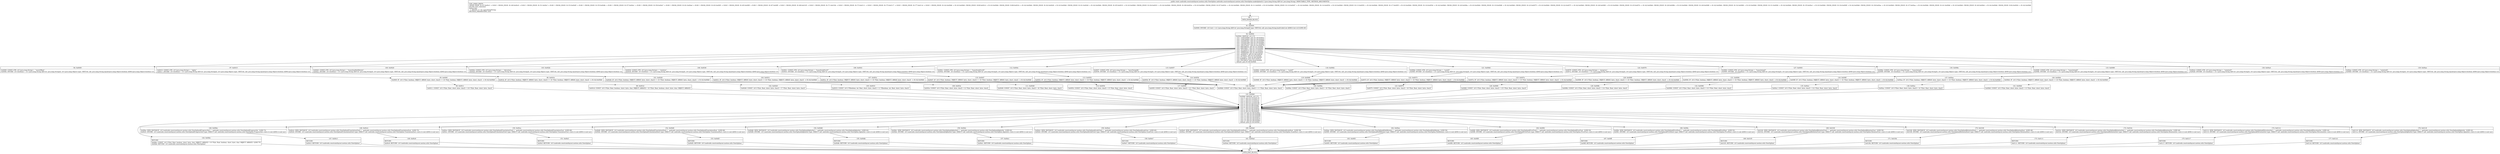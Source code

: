 digraph "CFG forandroidx.constraintlayout.motion.utils.ViewSpline.makeSpline(Ljava\/lang\/String;)Landroidx\/constraintlayout\/motion\/utils\/ViewSpline;" {
Node_89 [shape=record,label="{89\:\ ?|MTH_ENTER_BLOCK\l}"];
Node_91 [shape=record,label="{91\:\ 0x0000|0x0000: INVOKE  (r0 I:int) = (r1 I:java.lang.String A[D('str' java.lang.String)]) type: VIRTUAL call: java.lang.String.hashCode():int A[MD:():int (c)] (LINE:40)\l}"];
Node_92 [shape=record,label="{92\:\ 0x0004|0x0004: SWITCH  (r0 I:??)\l case \-1249320806: goto B:139:0x00ae\l case \-1249320805: goto B:136:0x00a4\l case \-1225497657: goto B:133:0x0099\l case \-1225497656: goto B:130:0x008e\l case \-1225497655: goto B:127:0x0083\l case \-1001078227: goto B:124:0x0078\l case \-908189618: goto B:121:0x006d\l case \-908189617: goto B:118:0x0062\l case \-797520672: goto B:115:0x0057\l case \-760884510: goto B:112:0x004c\l case \-760884509: goto B:109:0x0041\l case \-40300674: goto B:106:0x0036\l case \-4379043: goto B:103:0x002b\l case 37232917: goto B:100:0x0020\l case 92909918: goto B:97:0x0015\l case 156108012: goto B:94:0x0009\l default: goto B:142:0x00b8 \l}"];
Node_94 [shape=record,label="{94\:\ 0x0009|0x0009: CONST_STR  (r0 I:java.lang.String) =  \"waveOffset\" \l0x000b: INVOKE  (r0 I:boolean) = (r1 I:java.lang.String A[D('str' java.lang.String)]), (r0 I:java.lang.Object) type: VIRTUAL call: java.lang.String.equals(java.lang.Object):boolean A[MD:(java.lang.Object):boolean (c)]\l}"];
Node_95 [shape=record,label="{95\:\ 0x000f|0x000f: IF  (r0 I:??[int, boolean, OBJECT, ARRAY, byte, short, char]) == (0 ??[int, boolean, OBJECT, ARRAY, byte, short, char])  \-\> B:142:0x00b8 \l}"];
Node_96 [shape=record,label="{96\:\ 0x0011|0x0011: CONST  (r0 I:??[int, float, short, byte, char]) = (10 ??[int, float, short, byte, char]) \l}"];
Node_143 [shape=record,label="{143\:\ 0x00b9|0x00b9: SWITCH  (r0 I:??)\l case 0: goto B:176:0x0118\l case 1: goto B:174:0x0112\l case 2: goto B:172:0x010c\l case 3: goto B:170:0x0106\l case 4: goto B:168:0x0100\l case 5: goto B:166:0x00fa\l case 6: goto B:164:0x00f4\l case 7: goto B:162:0x00ee\l case 8: goto B:160:0x00e8\l case 9: goto B:158:0x00e2\l case 10: goto B:156:0x00dc\l case 11: goto B:154:0x00d6\l case 12: goto B:152:0x00d0\l case 13: goto B:150:0x00ca\l case 14: goto B:148:0x00c4\l case 15: goto B:146:0x00be\l default: goto B:144:0x00bc \l}"];
Node_144 [shape=record,label="{144\:\ 0x00bc|RETURN\l|0x00bc: CONST  (r0 I:??[int, float, boolean, short, byte, char, OBJECT, ARRAY]) = (0 ??[int, float, boolean, short, byte, char, OBJECT, ARRAY])  (LINE:75)\l0x00bd: RETURN  (r0 I:androidx.constraintlayout.motion.utils.ViewSpline) \l}"];
Node_90 [shape=record,label="{90\:\ ?|MTH_EXIT_BLOCK\l}"];
Node_146 [shape=record,label="{146\:\ 0x00be|0x00be: NEW_INSTANCE  (r0 I:androidx.constraintlayout.motion.utils.ViewSpline$ProgressSet) =  androidx.constraintlayout.motion.utils.ViewSpline$ProgressSet  (LINE:72)\l0x00c0: INVOKE  (r0 I:androidx.constraintlayout.motion.utils.ViewSpline$ProgressSet) type: DIRECT call: androidx.constraintlayout.motion.utils.ViewSpline.ProgressSet.\<init\>():void A[MD:():void (m)]\l}"];
Node_147 [shape=record,label="{147\:\ 0x00c3|RETURN\l|0x00c3: RETURN  (r0 I:androidx.constraintlayout.motion.utils.ViewSpline) \l}"];
Node_148 [shape=record,label="{148\:\ 0x00c4|0x00c4: NEW_INSTANCE  (r0 I:androidx.constraintlayout.motion.utils.ViewSpline$TranslationZset) =  androidx.constraintlayout.motion.utils.ViewSpline$TranslationZset  (LINE:70)\l0x00c6: INVOKE  (r0 I:androidx.constraintlayout.motion.utils.ViewSpline$TranslationZset) type: DIRECT call: androidx.constraintlayout.motion.utils.ViewSpline.TranslationZset.\<init\>():void A[MD:():void (m)]\l}"];
Node_149 [shape=record,label="{149\:\ 0x00c9|RETURN\l|0x00c9: RETURN  (r0 I:androidx.constraintlayout.motion.utils.ViewSpline) \l}"];
Node_150 [shape=record,label="{150\:\ 0x00ca|0x00ca: NEW_INSTANCE  (r0 I:androidx.constraintlayout.motion.utils.ViewSpline$TranslationYset) =  androidx.constraintlayout.motion.utils.ViewSpline$TranslationYset  (LINE:68)\l0x00cc: INVOKE  (r0 I:androidx.constraintlayout.motion.utils.ViewSpline$TranslationYset) type: DIRECT call: androidx.constraintlayout.motion.utils.ViewSpline.TranslationYset.\<init\>():void A[MD:():void (m)]\l}"];
Node_151 [shape=record,label="{151\:\ 0x00cf|RETURN\l|0x00cf: RETURN  (r0 I:androidx.constraintlayout.motion.utils.ViewSpline) \l}"];
Node_152 [shape=record,label="{152\:\ 0x00d0|0x00d0: NEW_INSTANCE  (r0 I:androidx.constraintlayout.motion.utils.ViewSpline$TranslationXset) =  androidx.constraintlayout.motion.utils.ViewSpline$TranslationXset  (LINE:66)\l0x00d2: INVOKE  (r0 I:androidx.constraintlayout.motion.utils.ViewSpline$TranslationXset) type: DIRECT call: androidx.constraintlayout.motion.utils.ViewSpline.TranslationXset.\<init\>():void A[MD:():void (m)]\l}"];
Node_153 [shape=record,label="{153\:\ 0x00d5|RETURN\l|0x00d5: RETURN  (r0 I:androidx.constraintlayout.motion.utils.ViewSpline) \l}"];
Node_154 [shape=record,label="{154\:\ 0x00d6|0x00d6: NEW_INSTANCE  (r0 I:androidx.constraintlayout.motion.utils.ViewSpline$AlphaSet) =  androidx.constraintlayout.motion.utils.ViewSpline$AlphaSet  (LINE:64)\l0x00d8: INVOKE  (r0 I:androidx.constraintlayout.motion.utils.ViewSpline$AlphaSet) type: DIRECT call: androidx.constraintlayout.motion.utils.ViewSpline.AlphaSet.\<init\>():void A[MD:():void (m)]\l}"];
Node_155 [shape=record,label="{155\:\ 0x00db|RETURN\l|0x00db: RETURN  (r0 I:androidx.constraintlayout.motion.utils.ViewSpline) \l}"];
Node_156 [shape=record,label="{156\:\ 0x00dc|0x00dc: NEW_INSTANCE  (r0 I:androidx.constraintlayout.motion.utils.ViewSpline$AlphaSet) =  androidx.constraintlayout.motion.utils.ViewSpline$AlphaSet  (LINE:62)\l0x00de: INVOKE  (r0 I:androidx.constraintlayout.motion.utils.ViewSpline$AlphaSet) type: DIRECT call: androidx.constraintlayout.motion.utils.ViewSpline.AlphaSet.\<init\>():void A[MD:():void (m)]\l}"];
Node_157 [shape=record,label="{157\:\ 0x00e1|RETURN\l|0x00e1: RETURN  (r0 I:androidx.constraintlayout.motion.utils.ViewSpline) \l}"];
Node_158 [shape=record,label="{158\:\ 0x00e2|0x00e2: NEW_INSTANCE  (r0 I:androidx.constraintlayout.motion.utils.ViewSpline$ScaleYset) =  androidx.constraintlayout.motion.utils.ViewSpline$ScaleYset  (LINE:60)\l0x00e4: INVOKE  (r0 I:androidx.constraintlayout.motion.utils.ViewSpline$ScaleYset) type: DIRECT call: androidx.constraintlayout.motion.utils.ViewSpline.ScaleYset.\<init\>():void A[MD:():void (m)]\l}"];
Node_159 [shape=record,label="{159\:\ 0x00e7|RETURN\l|0x00e7: RETURN  (r0 I:androidx.constraintlayout.motion.utils.ViewSpline) \l}"];
Node_160 [shape=record,label="{160\:\ 0x00e8|0x00e8: NEW_INSTANCE  (r0 I:androidx.constraintlayout.motion.utils.ViewSpline$ScaleXset) =  androidx.constraintlayout.motion.utils.ViewSpline$ScaleXset  (LINE:58)\l0x00ea: INVOKE  (r0 I:androidx.constraintlayout.motion.utils.ViewSpline$ScaleXset) type: DIRECT call: androidx.constraintlayout.motion.utils.ViewSpline.ScaleXset.\<init\>():void A[MD:():void (m)]\l}"];
Node_161 [shape=record,label="{161\:\ 0x00ed|RETURN\l|0x00ed: RETURN  (r0 I:androidx.constraintlayout.motion.utils.ViewSpline) \l}"];
Node_162 [shape=record,label="{162\:\ 0x00ee|0x00ee: NEW_INSTANCE  (r0 I:androidx.constraintlayout.motion.utils.ViewSpline$PathRotate) =  androidx.constraintlayout.motion.utils.ViewSpline$PathRotate  (LINE:56)\l0x00f0: INVOKE  (r0 I:androidx.constraintlayout.motion.utils.ViewSpline$PathRotate) type: DIRECT call: androidx.constraintlayout.motion.utils.ViewSpline.PathRotate.\<init\>():void A[MD:():void (m)]\l}"];
Node_163 [shape=record,label="{163\:\ 0x00f3|RETURN\l|0x00f3: RETURN  (r0 I:androidx.constraintlayout.motion.utils.ViewSpline) \l}"];
Node_164 [shape=record,label="{164\:\ 0x00f4|0x00f4: NEW_INSTANCE  (r0 I:androidx.constraintlayout.motion.utils.ViewSpline$PivotYset) =  androidx.constraintlayout.motion.utils.ViewSpline$PivotYset  (LINE:54)\l0x00f6: INVOKE  (r0 I:androidx.constraintlayout.motion.utils.ViewSpline$PivotYset) type: DIRECT call: androidx.constraintlayout.motion.utils.ViewSpline.PivotYset.\<init\>():void A[MD:():void (m)]\l}"];
Node_165 [shape=record,label="{165\:\ 0x00f9|RETURN\l|0x00f9: RETURN  (r0 I:androidx.constraintlayout.motion.utils.ViewSpline) \l}"];
Node_166 [shape=record,label="{166\:\ 0x00fa|0x00fa: NEW_INSTANCE  (r0 I:androidx.constraintlayout.motion.utils.ViewSpline$PivotXset) =  androidx.constraintlayout.motion.utils.ViewSpline$PivotXset  (LINE:52)\l0x00fc: INVOKE  (r0 I:androidx.constraintlayout.motion.utils.ViewSpline$PivotXset) type: DIRECT call: androidx.constraintlayout.motion.utils.ViewSpline.PivotXset.\<init\>():void A[MD:():void (m)]\l}"];
Node_167 [shape=record,label="{167\:\ 0x00ff|RETURN\l|0x00ff: RETURN  (r0 I:androidx.constraintlayout.motion.utils.ViewSpline) \l}"];
Node_168 [shape=record,label="{168\:\ 0x0100|0x0100: NEW_INSTANCE  (r0 I:androidx.constraintlayout.motion.utils.ViewSpline$RotationYset) =  androidx.constraintlayout.motion.utils.ViewSpline$RotationYset  (LINE:50)\l0x0102: INVOKE  (r0 I:androidx.constraintlayout.motion.utils.ViewSpline$RotationYset) type: DIRECT call: androidx.constraintlayout.motion.utils.ViewSpline.RotationYset.\<init\>():void A[MD:():void (m)]\l}"];
Node_169 [shape=record,label="{169\:\ 0x0105|RETURN\l|0x0105: RETURN  (r0 I:androidx.constraintlayout.motion.utils.ViewSpline) \l}"];
Node_170 [shape=record,label="{170\:\ 0x0106|0x0106: NEW_INSTANCE  (r0 I:androidx.constraintlayout.motion.utils.ViewSpline$RotationXset) =  androidx.constraintlayout.motion.utils.ViewSpline$RotationXset  (LINE:48)\l0x0108: INVOKE  (r0 I:androidx.constraintlayout.motion.utils.ViewSpline$RotationXset) type: DIRECT call: androidx.constraintlayout.motion.utils.ViewSpline.RotationXset.\<init\>():void A[MD:():void (m)]\l}"];
Node_171 [shape=record,label="{171\:\ 0x010b|RETURN\l|0x010b: RETURN  (r0 I:androidx.constraintlayout.motion.utils.ViewSpline) \l}"];
Node_172 [shape=record,label="{172\:\ 0x010c|0x010c: NEW_INSTANCE  (r0 I:androidx.constraintlayout.motion.utils.ViewSpline$RotationSet) =  androidx.constraintlayout.motion.utils.ViewSpline$RotationSet  (LINE:46)\l0x010e: INVOKE  (r0 I:androidx.constraintlayout.motion.utils.ViewSpline$RotationSet) type: DIRECT call: androidx.constraintlayout.motion.utils.ViewSpline.RotationSet.\<init\>():void A[MD:():void (m)]\l}"];
Node_173 [shape=record,label="{173\:\ 0x0111|RETURN\l|0x0111: RETURN  (r0 I:androidx.constraintlayout.motion.utils.ViewSpline) \l}"];
Node_174 [shape=record,label="{174\:\ 0x0112|0x0112: NEW_INSTANCE  (r0 I:androidx.constraintlayout.motion.utils.ViewSpline$ElevationSet) =  androidx.constraintlayout.motion.utils.ViewSpline$ElevationSet  (LINE:44)\l0x0114: INVOKE  (r0 I:androidx.constraintlayout.motion.utils.ViewSpline$ElevationSet) type: DIRECT call: androidx.constraintlayout.motion.utils.ViewSpline.ElevationSet.\<init\>():void A[MD:():void (m)]\l}"];
Node_175 [shape=record,label="{175\:\ 0x0117|RETURN\l|0x0117: RETURN  (r0 I:androidx.constraintlayout.motion.utils.ViewSpline) \l}"];
Node_176 [shape=record,label="{176\:\ 0x0118|0x0118: NEW_INSTANCE  (r0 I:androidx.constraintlayout.motion.utils.ViewSpline$AlphaSet) =  androidx.constraintlayout.motion.utils.ViewSpline$AlphaSet  (LINE:42)\l0x011a: INVOKE  (r0 I:androidx.constraintlayout.motion.utils.ViewSpline$AlphaSet) type: DIRECT call: androidx.constraintlayout.motion.utils.ViewSpline.AlphaSet.\<init\>():void A[MD:():void (m)]\l}"];
Node_177 [shape=record,label="{177\:\ 0x011d|RETURN\l|0x011d: RETURN  (r0 I:androidx.constraintlayout.motion.utils.ViewSpline) \l}"];
Node_97 [shape=record,label="{97\:\ 0x0015|0x0015: CONST_STR  (r0 I:java.lang.String) =  \"alpha\" \l0x0017: INVOKE  (r0 I:boolean) = (r1 I:java.lang.String A[D('str' java.lang.String)]), (r0 I:java.lang.Object) type: VIRTUAL call: java.lang.String.equals(java.lang.Object):boolean A[MD:(java.lang.Object):boolean (c)]\l}"];
Node_98 [shape=record,label="{98\:\ 0x001b|0x001b: IF  (r0 I:??[int, boolean, OBJECT, ARRAY, byte, short, char]) == (0 ??[int, boolean, OBJECT, ARRAY, byte, short, char])  \-\> B:142:0x00b8 \l}"];
Node_99 [shape=record,label="{99\:\ 0x001d|0x001d: CONST  (r0 I:??[int, float, boolean, short, byte, char, OBJECT, ARRAY]) = (0 ??[int, float, boolean, short, byte, char, OBJECT, ARRAY]) \l}"];
Node_100 [shape=record,label="{100\:\ 0x0020|0x0020: CONST_STR  (r0 I:java.lang.String) =  \"transitionPathRotate\" \l0x0022: INVOKE  (r0 I:boolean) = (r1 I:java.lang.String A[D('str' java.lang.String)]), (r0 I:java.lang.Object) type: VIRTUAL call: java.lang.String.equals(java.lang.Object):boolean A[MD:(java.lang.Object):boolean (c)]\l}"];
Node_101 [shape=record,label="{101\:\ 0x0026|0x0026: IF  (r0 I:??[int, boolean, OBJECT, ARRAY, byte, short, char]) == (0 ??[int, boolean, OBJECT, ARRAY, byte, short, char])  \-\> B:142:0x00b8 \l}"];
Node_102 [shape=record,label="{102\:\ 0x0028|0x0028: CONST  (r0 I:??[int, float, short, byte, char]) = (7 ??[int, float, short, byte, char]) \l}"];
Node_103 [shape=record,label="{103\:\ 0x002b|0x002b: CONST_STR  (r0 I:java.lang.String) =  \"elevation\" \l0x002d: INVOKE  (r0 I:boolean) = (r1 I:java.lang.String A[D('str' java.lang.String)]), (r0 I:java.lang.Object) type: VIRTUAL call: java.lang.String.equals(java.lang.Object):boolean A[MD:(java.lang.Object):boolean (c)]\l}"];
Node_104 [shape=record,label="{104\:\ 0x0031|0x0031: IF  (r0 I:??[int, boolean, OBJECT, ARRAY, byte, short, char]) == (0 ??[int, boolean, OBJECT, ARRAY, byte, short, char])  \-\> B:142:0x00b8 \l}"];
Node_105 [shape=record,label="{105\:\ 0x0033|0x0033: CONST  (r0 I:??[boolean, int, float, short, byte, char]) = (1 ??[boolean, int, float, short, byte, char]) \l}"];
Node_106 [shape=record,label="{106\:\ 0x0036|0x0036: CONST_STR  (r0 I:java.lang.String) =  \"rotation\" \l0x0038: INVOKE  (r0 I:boolean) = (r1 I:java.lang.String A[D('str' java.lang.String)]), (r0 I:java.lang.Object) type: VIRTUAL call: java.lang.String.equals(java.lang.Object):boolean A[MD:(java.lang.Object):boolean (c)]\l}"];
Node_107 [shape=record,label="{107\:\ 0x003c|0x003c: IF  (r0 I:??[int, boolean, OBJECT, ARRAY, byte, short, char]) == (0 ??[int, boolean, OBJECT, ARRAY, byte, short, char])  \-\> B:142:0x00b8 \l}"];
Node_108 [shape=record,label="{108\:\ 0x003e|0x003e: CONST  (r0 I:??[int, float, short, byte, char]) = (2 ??[int, float, short, byte, char]) \l}"];
Node_109 [shape=record,label="{109\:\ 0x0041|0x0041: CONST_STR  (r0 I:java.lang.String) =  \"transformPivotY\" \l0x0043: INVOKE  (r0 I:boolean) = (r1 I:java.lang.String A[D('str' java.lang.String)]), (r0 I:java.lang.Object) type: VIRTUAL call: java.lang.String.equals(java.lang.Object):boolean A[MD:(java.lang.Object):boolean (c)]\l}"];
Node_110 [shape=record,label="{110\:\ 0x0047|0x0047: IF  (r0 I:??[int, boolean, OBJECT, ARRAY, byte, short, char]) == (0 ??[int, boolean, OBJECT, ARRAY, byte, short, char])  \-\> B:142:0x00b8 \l}"];
Node_111 [shape=record,label="{111\:\ 0x0049|0x0049: CONST  (r0 I:??[int, float, short, byte, char]) = (6 ??[int, float, short, byte, char]) \l}"];
Node_112 [shape=record,label="{112\:\ 0x004c|0x004c: CONST_STR  (r0 I:java.lang.String) =  \"transformPivotX\" \l0x004e: INVOKE  (r0 I:boolean) = (r1 I:java.lang.String A[D('str' java.lang.String)]), (r0 I:java.lang.Object) type: VIRTUAL call: java.lang.String.equals(java.lang.Object):boolean A[MD:(java.lang.Object):boolean (c)]\l}"];
Node_113 [shape=record,label="{113\:\ 0x0052|0x0052: IF  (r0 I:??[int, boolean, OBJECT, ARRAY, byte, short, char]) == (0 ??[int, boolean, OBJECT, ARRAY, byte, short, char])  \-\> B:142:0x00b8 \l}"];
Node_114 [shape=record,label="{114\:\ 0x0054|0x0054: CONST  (r0 I:??[int, float, short, byte, char]) = (5 ??[int, float, short, byte, char]) \l}"];
Node_115 [shape=record,label="{115\:\ 0x0057|0x0057: CONST_STR  (r0 I:java.lang.String) =  \"waveVariesBy\" \l0x0059: INVOKE  (r0 I:boolean) = (r1 I:java.lang.String A[D('str' java.lang.String)]), (r0 I:java.lang.Object) type: VIRTUAL call: java.lang.String.equals(java.lang.Object):boolean A[MD:(java.lang.Object):boolean (c)]\l}"];
Node_116 [shape=record,label="{116\:\ 0x005d|0x005d: IF  (r0 I:??[int, boolean, OBJECT, ARRAY, byte, short, char]) == (0 ??[int, boolean, OBJECT, ARRAY, byte, short, char])  \-\> B:142:0x00b8 \l}"];
Node_117 [shape=record,label="{117\:\ 0x005f|0x005f: CONST  (r0 I:??[int, float, short, byte, char]) = (11 ??[int, float, short, byte, char]) \l}"];
Node_118 [shape=record,label="{118\:\ 0x0062|0x0062: CONST_STR  (r0 I:java.lang.String) =  \"scaleY\" \l0x0064: INVOKE  (r0 I:boolean) = (r1 I:java.lang.String A[D('str' java.lang.String)]), (r0 I:java.lang.Object) type: VIRTUAL call: java.lang.String.equals(java.lang.Object):boolean A[MD:(java.lang.Object):boolean (c)]\l}"];
Node_119 [shape=record,label="{119\:\ 0x0068|0x0068: IF  (r0 I:??[int, boolean, OBJECT, ARRAY, byte, short, char]) == (0 ??[int, boolean, OBJECT, ARRAY, byte, short, char])  \-\> B:142:0x00b8 \l}"];
Node_120 [shape=record,label="{120\:\ 0x006a|0x006a: CONST  (r0 I:??[int, float, short, byte, char]) = (9 ??[int, float, short, byte, char]) \l}"];
Node_121 [shape=record,label="{121\:\ 0x006d|0x006d: CONST_STR  (r0 I:java.lang.String) =  \"scaleX\" \l0x006f: INVOKE  (r0 I:boolean) = (r1 I:java.lang.String A[D('str' java.lang.String)]), (r0 I:java.lang.Object) type: VIRTUAL call: java.lang.String.equals(java.lang.Object):boolean A[MD:(java.lang.Object):boolean (c)]\l}"];
Node_122 [shape=record,label="{122\:\ 0x0073|0x0073: IF  (r0 I:??[int, boolean, OBJECT, ARRAY, byte, short, char]) == (0 ??[int, boolean, OBJECT, ARRAY, byte, short, char])  \-\> B:142:0x00b8 \l}"];
Node_123 [shape=record,label="{123\:\ 0x0075|0x0075: CONST  (r0 I:??[int, float, short, byte, char]) = (8 ??[int, float, short, byte, char]) \l}"];
Node_124 [shape=record,label="{124\:\ 0x0078|0x0078: CONST_STR  (r0 I:java.lang.String) =  \"progress\" \l0x007a: INVOKE  (r0 I:boolean) = (r1 I:java.lang.String A[D('str' java.lang.String)]), (r0 I:java.lang.Object) type: VIRTUAL call: java.lang.String.equals(java.lang.Object):boolean A[MD:(java.lang.Object):boolean (c)]\l}"];
Node_125 [shape=record,label="{125\:\ 0x007e|0x007e: IF  (r0 I:??[int, boolean, OBJECT, ARRAY, byte, short, char]) == (0 ??[int, boolean, OBJECT, ARRAY, byte, short, char])  \-\> B:142:0x00b8 \l}"];
Node_126 [shape=record,label="{126\:\ 0x0080|0x0080: CONST  (r0 I:??[int, float, short, byte, char]) = (15 ??[int, float, short, byte, char]) \l}"];
Node_127 [shape=record,label="{127\:\ 0x0083|0x0083: CONST_STR  (r0 I:java.lang.String) =  \"translationZ\" \l0x0085: INVOKE  (r0 I:boolean) = (r1 I:java.lang.String A[D('str' java.lang.String)]), (r0 I:java.lang.Object) type: VIRTUAL call: java.lang.String.equals(java.lang.Object):boolean A[MD:(java.lang.Object):boolean (c)]\l}"];
Node_128 [shape=record,label="{128\:\ 0x0089|0x0089: IF  (r0 I:??[int, boolean, OBJECT, ARRAY, byte, short, char]) == (0 ??[int, boolean, OBJECT, ARRAY, byte, short, char])  \-\> B:142:0x00b8 \l}"];
Node_129 [shape=record,label="{129\:\ 0x008b|0x008b: CONST  (r0 I:??[int, float, short, byte, char]) = (14 ??[int, float, short, byte, char]) \l}"];
Node_130 [shape=record,label="{130\:\ 0x008e|0x008e: CONST_STR  (r0 I:java.lang.String) =  \"translationY\" \l0x0090: INVOKE  (r0 I:boolean) = (r1 I:java.lang.String A[D('str' java.lang.String)]), (r0 I:java.lang.Object) type: VIRTUAL call: java.lang.String.equals(java.lang.Object):boolean A[MD:(java.lang.Object):boolean (c)]\l}"];
Node_131 [shape=record,label="{131\:\ 0x0094|0x0094: IF  (r0 I:??[int, boolean, OBJECT, ARRAY, byte, short, char]) == (0 ??[int, boolean, OBJECT, ARRAY, byte, short, char])  \-\> B:142:0x00b8 \l}"];
Node_132 [shape=record,label="{132\:\ 0x0096|0x0096: CONST  (r0 I:??[int, float, short, byte, char]) = (13 ??[int, float, short, byte, char]) \l}"];
Node_133 [shape=record,label="{133\:\ 0x0099|0x0099: CONST_STR  (r0 I:java.lang.String) =  \"translationX\" \l0x009b: INVOKE  (r0 I:boolean) = (r1 I:java.lang.String A[D('str' java.lang.String)]), (r0 I:java.lang.Object) type: VIRTUAL call: java.lang.String.equals(java.lang.Object):boolean A[MD:(java.lang.Object):boolean (c)]\l}"];
Node_134 [shape=record,label="{134\:\ 0x009f|0x009f: IF  (r0 I:??[int, boolean, OBJECT, ARRAY, byte, short, char]) == (0 ??[int, boolean, OBJECT, ARRAY, byte, short, char])  \-\> B:142:0x00b8 \l}"];
Node_135 [shape=record,label="{135\:\ 0x00a1|0x00a1: CONST  (r0 I:??[int, float, short, byte, char]) = (12 ??[int, float, short, byte, char]) \l}"];
Node_136 [shape=record,label="{136\:\ 0x00a4|0x00a4: CONST_STR  (r0 I:java.lang.String) =  \"rotationY\" \l0x00a6: INVOKE  (r0 I:boolean) = (r1 I:java.lang.String A[D('str' java.lang.String)]), (r0 I:java.lang.Object) type: VIRTUAL call: java.lang.String.equals(java.lang.Object):boolean A[MD:(java.lang.Object):boolean (c)]\l}"];
Node_137 [shape=record,label="{137\:\ 0x00aa|0x00aa: IF  (r0 I:??[int, boolean, OBJECT, ARRAY, byte, short, char]) == (0 ??[int, boolean, OBJECT, ARRAY, byte, short, char])  \-\> B:142:0x00b8 \l}"];
Node_138 [shape=record,label="{138\:\ 0x00ac|0x00ac: CONST  (r0 I:??[int, float, short, byte, char]) = (4 ??[int, float, short, byte, char]) \l}"];
Node_139 [shape=record,label="{139\:\ 0x00ae|0x00ae: CONST_STR  (r0 I:java.lang.String) =  \"rotationX\" \l0x00b0: INVOKE  (r0 I:boolean) = (r1 I:java.lang.String A[D('str' java.lang.String)]), (r0 I:java.lang.Object) type: VIRTUAL call: java.lang.String.equals(java.lang.Object):boolean A[MD:(java.lang.Object):boolean (c)]\l}"];
Node_140 [shape=record,label="{140\:\ 0x00b4|0x00b4: IF  (r0 I:??[int, boolean, OBJECT, ARRAY, byte, short, char]) == (0 ??[int, boolean, OBJECT, ARRAY, byte, short, char])  \-\> B:142:0x00b8 \l}"];
Node_141 [shape=record,label="{141\:\ 0x00b6|0x00b6: CONST  (r0 I:??[int, float, short, byte, char]) = (3 ??[int, float, short, byte, char]) \l}"];
Node_142 [shape=record,label="{142\:\ 0x00b8|0x00b8: CONST  (r0 I:??[int, float, short, byte, char]) = (\-1 ??[int, float, short, byte, char]) \l}"];
MethodNode[shape=record,label="{public static androidx.constraintlayout.motion.utils.ViewSpline androidx.constraintlayout.motion.utils.ViewSpline.makeSpline((r1 I:java.lang.String A[D('str' java.lang.String), IMMUTABLE_TYPE, METHOD_ARGUMENT]))  | USE_LINES_HINTS\lCROSS_EDGE: B:147:0x00c3 \-\> B:90:?, CROSS_EDGE: B:149:0x00c9 \-\> B:90:?, CROSS_EDGE: B:151:0x00cf \-\> B:90:?, CROSS_EDGE: B:153:0x00d5 \-\> B:90:?, CROSS_EDGE: B:155:0x00db \-\> B:90:?, CROSS_EDGE: B:157:0x00e1 \-\> B:90:?, CROSS_EDGE: B:159:0x00e7 \-\> B:90:?, CROSS_EDGE: B:161:0x00ed \-\> B:90:?, CROSS_EDGE: B:163:0x00f3 \-\> B:90:?, CROSS_EDGE: B:165:0x00f9 \-\> B:90:?, CROSS_EDGE: B:167:0x00ff \-\> B:90:?, CROSS_EDGE: B:169:0x0105 \-\> B:90:?, CROSS_EDGE: B:171:0x010b \-\> B:90:?, CROSS_EDGE: B:173:0x0111 \-\> B:90:?, CROSS_EDGE: B:175:0x0117 \-\> B:90:?, CROSS_EDGE: B:177:0x011d \-\> B:90:?, CROSS_EDGE: B:142:0x00b8 \-\> B:143:0x00b9, CROSS_EDGE: B:99:0x001d \-\> B:143:0x00b9, CROSS_EDGE: B:98:0x001b \-\> B:142:0x00b8, CROSS_EDGE: B:102:0x0028 \-\> B:143:0x00b9, CROSS_EDGE: B:101:0x0026 \-\> B:142:0x00b8, CROSS_EDGE: B:105:0x0033 \-\> B:143:0x00b9, CROSS_EDGE: B:104:0x0031 \-\> B:142:0x00b8, CROSS_EDGE: B:108:0x003e \-\> B:143:0x00b9, CROSS_EDGE: B:107:0x003c \-\> B:142:0x00b8, CROSS_EDGE: B:111:0x0049 \-\> B:143:0x00b9, CROSS_EDGE: B:110:0x0047 \-\> B:142:0x00b8, CROSS_EDGE: B:114:0x0054 \-\> B:143:0x00b9, CROSS_EDGE: B:113:0x0052 \-\> B:142:0x00b8, CROSS_EDGE: B:117:0x005f \-\> B:143:0x00b9, CROSS_EDGE: B:116:0x005d \-\> B:142:0x00b8, CROSS_EDGE: B:120:0x006a \-\> B:143:0x00b9, CROSS_EDGE: B:119:0x0068 \-\> B:142:0x00b8, CROSS_EDGE: B:123:0x0075 \-\> B:143:0x00b9, CROSS_EDGE: B:122:0x0073 \-\> B:142:0x00b8, CROSS_EDGE: B:126:0x0080 \-\> B:143:0x00b9, CROSS_EDGE: B:125:0x007e \-\> B:142:0x00b8, CROSS_EDGE: B:129:0x008b \-\> B:143:0x00b9, CROSS_EDGE: B:128:0x0089 \-\> B:142:0x00b8, CROSS_EDGE: B:132:0x0096 \-\> B:143:0x00b9, CROSS_EDGE: B:131:0x0094 \-\> B:142:0x00b8, CROSS_EDGE: B:135:0x00a1 \-\> B:143:0x00b9, CROSS_EDGE: B:134:0x009f \-\> B:142:0x00b8, CROSS_EDGE: B:138:0x00ac \-\> B:143:0x00b9, CROSS_EDGE: B:137:0x00aa \-\> B:142:0x00b8, CROSS_EDGE: B:141:0x00b6 \-\> B:143:0x00b9, CROSS_EDGE: B:140:0x00b4 \-\> B:142:0x00b8, CROSS_EDGE: B:92:0x0004 \-\> B:142:0x00b8\lINLINE_NOT_NEEDED\lDebug Info:\l  \-1 \-0x0183: r1 'str' Ljava\/lang\/String;\lMETHOD_PARAMETERS: [str]\l}"];
MethodNode -> Node_89;Node_89 -> Node_91;
Node_91 -> Node_92;
Node_92 -> Node_94;
Node_92 -> Node_97;
Node_92 -> Node_100;
Node_92 -> Node_103;
Node_92 -> Node_106;
Node_92 -> Node_109;
Node_92 -> Node_112;
Node_92 -> Node_115;
Node_92 -> Node_118;
Node_92 -> Node_121;
Node_92 -> Node_124;
Node_92 -> Node_127;
Node_92 -> Node_130;
Node_92 -> Node_133;
Node_92 -> Node_136;
Node_92 -> Node_139;
Node_92 -> Node_142;
Node_94 -> Node_95;
Node_95 -> Node_96[style=dashed];
Node_95 -> Node_142;
Node_96 -> Node_143;
Node_143 -> Node_144;
Node_143 -> Node_146;
Node_143 -> Node_148;
Node_143 -> Node_150;
Node_143 -> Node_152;
Node_143 -> Node_154;
Node_143 -> Node_156;
Node_143 -> Node_158;
Node_143 -> Node_160;
Node_143 -> Node_162;
Node_143 -> Node_164;
Node_143 -> Node_166;
Node_143 -> Node_168;
Node_143 -> Node_170;
Node_143 -> Node_172;
Node_143 -> Node_174;
Node_143 -> Node_176;
Node_144 -> Node_90;
Node_146 -> Node_147;
Node_147 -> Node_90;
Node_148 -> Node_149;
Node_149 -> Node_90;
Node_150 -> Node_151;
Node_151 -> Node_90;
Node_152 -> Node_153;
Node_153 -> Node_90;
Node_154 -> Node_155;
Node_155 -> Node_90;
Node_156 -> Node_157;
Node_157 -> Node_90;
Node_158 -> Node_159;
Node_159 -> Node_90;
Node_160 -> Node_161;
Node_161 -> Node_90;
Node_162 -> Node_163;
Node_163 -> Node_90;
Node_164 -> Node_165;
Node_165 -> Node_90;
Node_166 -> Node_167;
Node_167 -> Node_90;
Node_168 -> Node_169;
Node_169 -> Node_90;
Node_170 -> Node_171;
Node_171 -> Node_90;
Node_172 -> Node_173;
Node_173 -> Node_90;
Node_174 -> Node_175;
Node_175 -> Node_90;
Node_176 -> Node_177;
Node_177 -> Node_90;
Node_97 -> Node_98;
Node_98 -> Node_99[style=dashed];
Node_98 -> Node_142;
Node_99 -> Node_143;
Node_100 -> Node_101;
Node_101 -> Node_102[style=dashed];
Node_101 -> Node_142;
Node_102 -> Node_143;
Node_103 -> Node_104;
Node_104 -> Node_105[style=dashed];
Node_104 -> Node_142;
Node_105 -> Node_143;
Node_106 -> Node_107;
Node_107 -> Node_108[style=dashed];
Node_107 -> Node_142;
Node_108 -> Node_143;
Node_109 -> Node_110;
Node_110 -> Node_111[style=dashed];
Node_110 -> Node_142;
Node_111 -> Node_143;
Node_112 -> Node_113;
Node_113 -> Node_114[style=dashed];
Node_113 -> Node_142;
Node_114 -> Node_143;
Node_115 -> Node_116;
Node_116 -> Node_117[style=dashed];
Node_116 -> Node_142;
Node_117 -> Node_143;
Node_118 -> Node_119;
Node_119 -> Node_120[style=dashed];
Node_119 -> Node_142;
Node_120 -> Node_143;
Node_121 -> Node_122;
Node_122 -> Node_123[style=dashed];
Node_122 -> Node_142;
Node_123 -> Node_143;
Node_124 -> Node_125;
Node_125 -> Node_126[style=dashed];
Node_125 -> Node_142;
Node_126 -> Node_143;
Node_127 -> Node_128;
Node_128 -> Node_129[style=dashed];
Node_128 -> Node_142;
Node_129 -> Node_143;
Node_130 -> Node_131;
Node_131 -> Node_132[style=dashed];
Node_131 -> Node_142;
Node_132 -> Node_143;
Node_133 -> Node_134;
Node_134 -> Node_135[style=dashed];
Node_134 -> Node_142;
Node_135 -> Node_143;
Node_136 -> Node_137;
Node_137 -> Node_138[style=dashed];
Node_137 -> Node_142;
Node_138 -> Node_143;
Node_139 -> Node_140;
Node_140 -> Node_141[style=dashed];
Node_140 -> Node_142;
Node_141 -> Node_143;
Node_142 -> Node_143;
}

